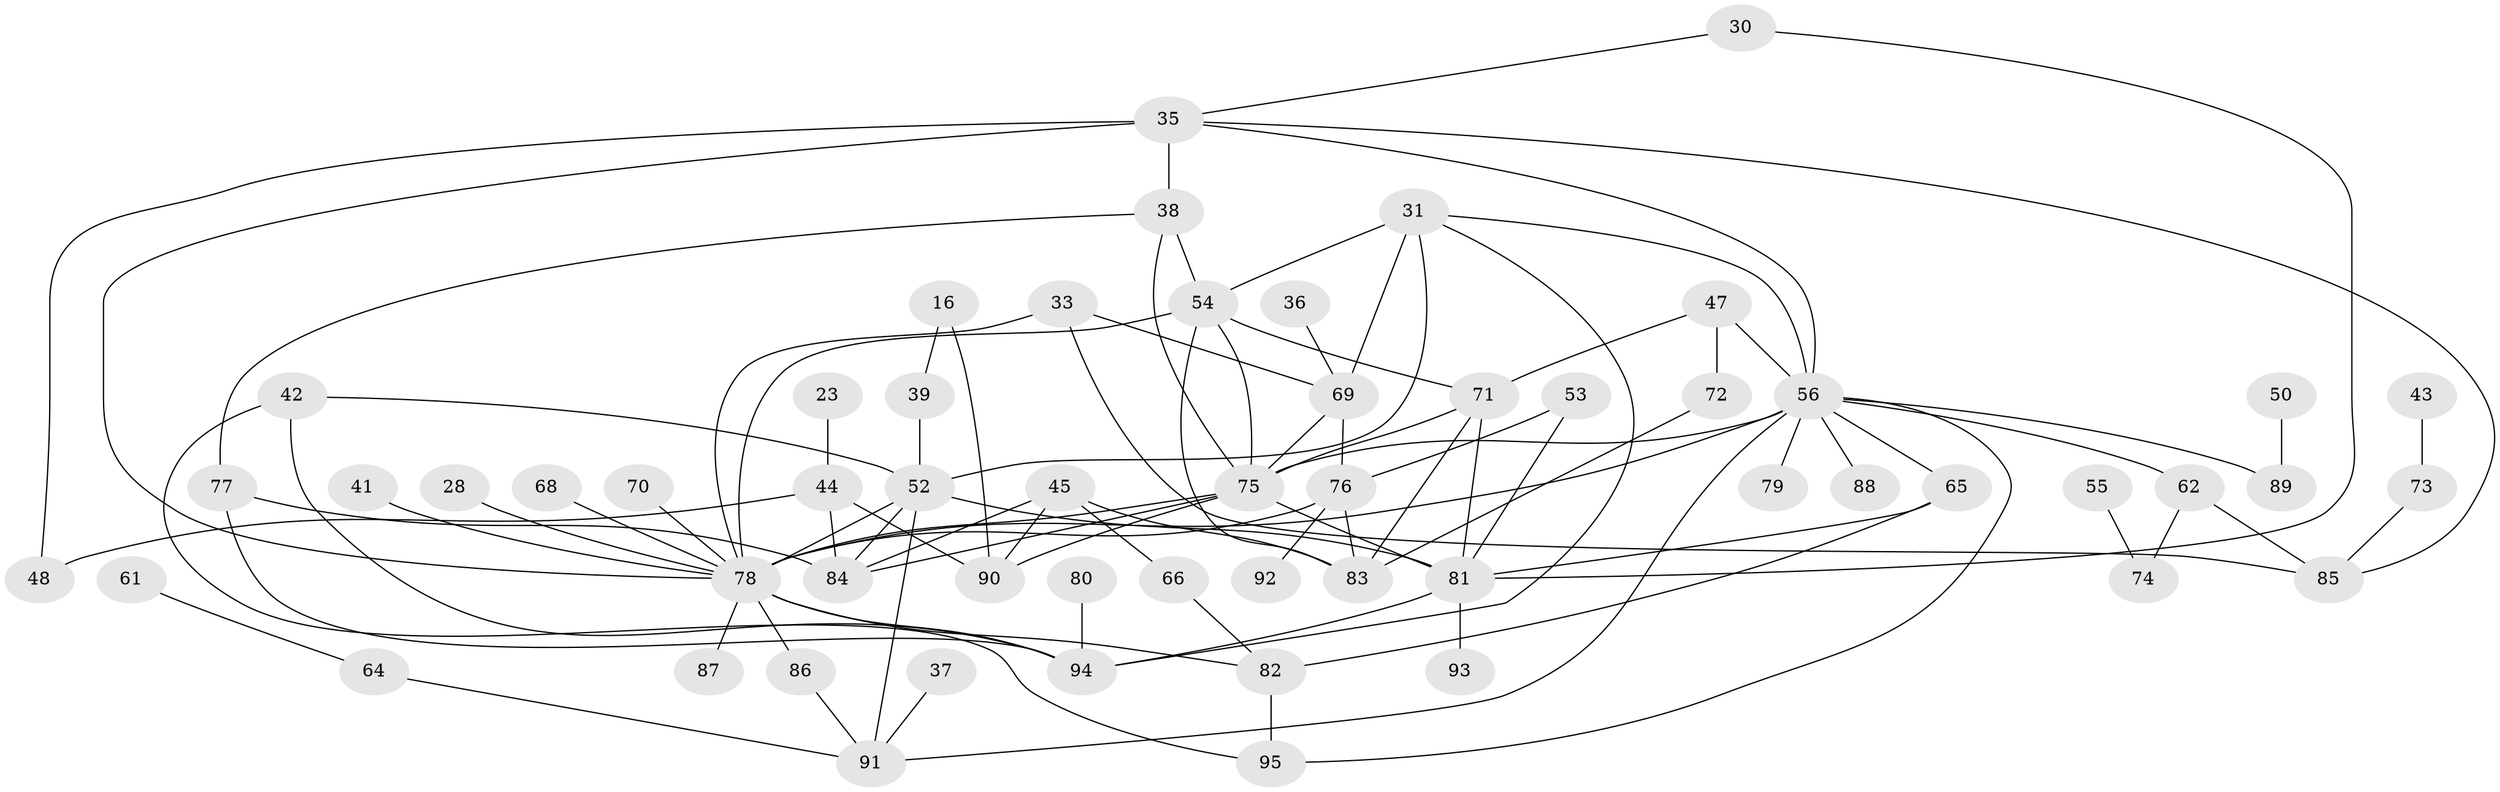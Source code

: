 // original degree distribution, {1: 0.21052631578947367, 7: 0.021052631578947368, 2: 0.2, 3: 0.17894736842105263, 4: 0.2, 5: 0.11578947368421053, 6: 0.07368421052631578}
// Generated by graph-tools (version 1.1) at 2025/44/03/04/25 21:44:11]
// undirected, 57 vertices, 95 edges
graph export_dot {
graph [start="1"]
  node [color=gray90,style=filled];
  16;
  23;
  28;
  30;
  31 [super="+8"];
  33;
  35 [super="+9"];
  36;
  37;
  38;
  39;
  41;
  42;
  43;
  44 [super="+10"];
  45;
  47;
  48;
  50;
  52 [super="+6+15"];
  53;
  54 [super="+18"];
  55;
  56 [super="+20+26"];
  61;
  62;
  64;
  65 [super="+46"];
  66;
  68;
  69 [super="+34"];
  70;
  71 [super="+49"];
  72;
  73;
  74;
  75 [super="+29+67"];
  76;
  77;
  78 [super="+11+22+58+63+59"];
  79;
  80;
  81 [super="+12+57"];
  82;
  83;
  84 [super="+51"];
  85;
  86;
  87;
  88;
  89;
  90;
  91 [super="+14+19"];
  92;
  93;
  94 [super="+4+27"];
  95;
  16 -- 39;
  16 -- 90;
  23 -- 44 [weight=2];
  28 -- 78;
  30 -- 35;
  30 -- 81;
  31 -- 52 [weight=2];
  31 -- 69;
  31 -- 54;
  31 -- 56 [weight=2];
  31 -- 94;
  33 -- 69 [weight=2];
  33 -- 85;
  33 -- 78 [weight=2];
  35 -- 38 [weight=2];
  35 -- 48;
  35 -- 85;
  35 -- 56;
  35 -- 78;
  36 -- 69;
  37 -- 91;
  38 -- 77;
  38 -- 54;
  38 -- 75;
  39 -- 52;
  41 -- 78;
  42 -- 52;
  42 -- 94;
  42 -- 95;
  43 -- 73;
  44 -- 84 [weight=2];
  44 -- 90;
  44 -- 48;
  45 -- 66;
  45 -- 83;
  45 -- 84;
  45 -- 90;
  47 -- 72;
  47 -- 71;
  47 -- 56;
  50 -- 89;
  52 -- 91;
  52 -- 81;
  52 -- 84;
  52 -- 78 [weight=3];
  53 -- 76;
  53 -- 81;
  54 -- 83 [weight=2];
  54 -- 71;
  54 -- 78;
  54 -- 75;
  55 -- 74;
  56 -- 65;
  56 -- 89;
  56 -- 95;
  56 -- 88;
  56 -- 79;
  56 -- 91;
  56 -- 62;
  56 -- 78;
  56 -- 75 [weight=2];
  61 -- 64;
  62 -- 74;
  62 -- 85;
  64 -- 91;
  65 -- 82 [weight=2];
  65 -- 81;
  66 -- 82;
  68 -- 78;
  69 -- 76;
  69 -- 75;
  70 -- 78;
  71 -- 81 [weight=3];
  71 -- 83;
  71 -- 75;
  72 -- 83;
  73 -- 85;
  75 -- 84;
  75 -- 90;
  75 -- 81;
  75 -- 78 [weight=2];
  76 -- 83;
  76 -- 92;
  76 -- 78;
  77 -- 84;
  77 -- 94;
  78 -- 86;
  78 -- 82;
  78 -- 87;
  78 -- 94;
  80 -- 94;
  81 -- 93;
  81 -- 94;
  82 -- 95;
  86 -- 91;
}

